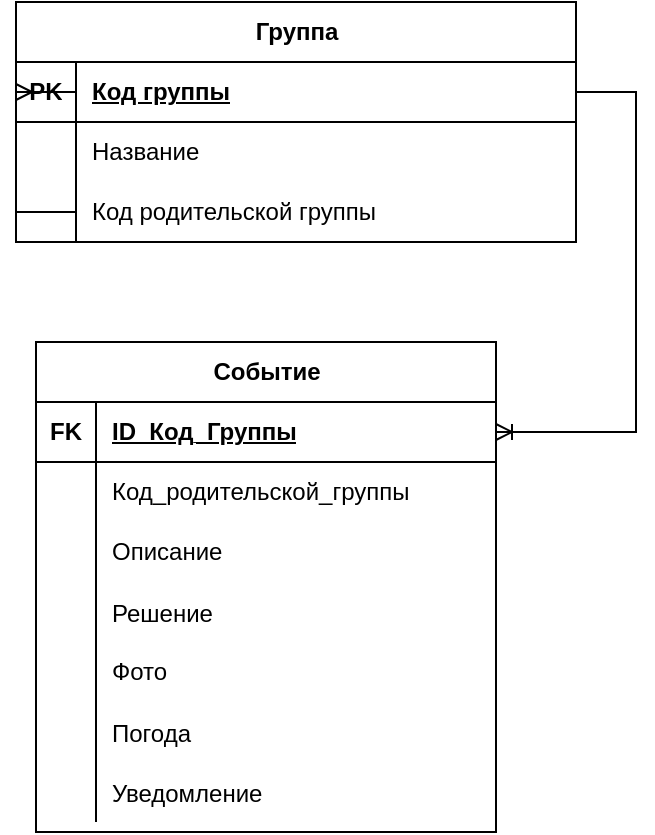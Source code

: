 <mxfile version="21.0.6" type="device"><diagram name="Страница 1" id="Eh1_cdiI2rohkW8CwOxs"><mxGraphModel dx="1105" dy="624" grid="1" gridSize="10" guides="1" tooltips="1" connect="1" arrows="1" fold="1" page="1" pageScale="1" pageWidth="827" pageHeight="1169" math="0" shadow="0"><root><mxCell id="0"/><mxCell id="1" parent="0"/><mxCell id="zoblX1O7UbTa5OEN4hUS-1" value="Группа" style="shape=table;startSize=30;container=1;collapsible=1;childLayout=tableLayout;fixedRows=1;rowLines=0;fontStyle=1;align=center;resizeLast=1;html=1;" vertex="1" parent="1"><mxGeometry x="350" y="40" width="280" height="120" as="geometry"/></mxCell><mxCell id="zoblX1O7UbTa5OEN4hUS-2" value="" style="shape=tableRow;horizontal=0;startSize=0;swimlaneHead=0;swimlaneBody=0;fillColor=none;collapsible=0;dropTarget=0;points=[[0,0.5],[1,0.5]];portConstraint=eastwest;top=0;left=0;right=0;bottom=1;" vertex="1" parent="zoblX1O7UbTa5OEN4hUS-1"><mxGeometry y="30" width="280" height="30" as="geometry"/></mxCell><mxCell id="zoblX1O7UbTa5OEN4hUS-3" value="PK" style="shape=partialRectangle;connectable=0;fillColor=none;top=0;left=0;bottom=0;right=0;fontStyle=1;overflow=hidden;whiteSpace=wrap;html=1;" vertex="1" parent="zoblX1O7UbTa5OEN4hUS-2"><mxGeometry width="30" height="30" as="geometry"><mxRectangle width="30" height="30" as="alternateBounds"/></mxGeometry></mxCell><mxCell id="zoblX1O7UbTa5OEN4hUS-4" value="Код группы" style="shape=partialRectangle;connectable=0;fillColor=none;top=0;left=0;bottom=0;right=0;align=left;spacingLeft=6;fontStyle=5;overflow=hidden;whiteSpace=wrap;html=1;" vertex="1" parent="zoblX1O7UbTa5OEN4hUS-2"><mxGeometry x="30" width="250" height="30" as="geometry"><mxRectangle width="250" height="30" as="alternateBounds"/></mxGeometry></mxCell><mxCell id="zoblX1O7UbTa5OEN4hUS-5" value="" style="shape=tableRow;horizontal=0;startSize=0;swimlaneHead=0;swimlaneBody=0;fillColor=none;collapsible=0;dropTarget=0;points=[[0,0.5],[1,0.5]];portConstraint=eastwest;top=0;left=0;right=0;bottom=0;" vertex="1" parent="zoblX1O7UbTa5OEN4hUS-1"><mxGeometry y="60" width="280" height="30" as="geometry"/></mxCell><mxCell id="zoblX1O7UbTa5OEN4hUS-6" value="" style="shape=partialRectangle;connectable=0;fillColor=none;top=0;left=0;bottom=0;right=0;editable=1;overflow=hidden;whiteSpace=wrap;html=1;" vertex="1" parent="zoblX1O7UbTa5OEN4hUS-5"><mxGeometry width="30" height="30" as="geometry"><mxRectangle width="30" height="30" as="alternateBounds"/></mxGeometry></mxCell><mxCell id="zoblX1O7UbTa5OEN4hUS-7" value="Название" style="shape=partialRectangle;connectable=0;fillColor=none;top=0;left=0;bottom=0;right=0;align=left;spacingLeft=6;overflow=hidden;whiteSpace=wrap;html=1;" vertex="1" parent="zoblX1O7UbTa5OEN4hUS-5"><mxGeometry x="30" width="250" height="30" as="geometry"><mxRectangle width="250" height="30" as="alternateBounds"/></mxGeometry></mxCell><mxCell id="zoblX1O7UbTa5OEN4hUS-8" value="" style="shape=tableRow;horizontal=0;startSize=0;swimlaneHead=0;swimlaneBody=0;fillColor=none;collapsible=0;dropTarget=0;points=[[0,0.5],[1,0.5]];portConstraint=eastwest;top=0;left=0;right=0;bottom=0;" vertex="1" parent="zoblX1O7UbTa5OEN4hUS-1"><mxGeometry y="90" width="280" height="30" as="geometry"/></mxCell><mxCell id="zoblX1O7UbTa5OEN4hUS-9" value="" style="shape=partialRectangle;connectable=0;fillColor=none;top=0;left=0;bottom=0;right=0;editable=1;overflow=hidden;whiteSpace=wrap;html=1;" vertex="1" parent="zoblX1O7UbTa5OEN4hUS-8"><mxGeometry width="30" height="30" as="geometry"><mxRectangle width="30" height="30" as="alternateBounds"/></mxGeometry></mxCell><mxCell id="zoblX1O7UbTa5OEN4hUS-10" value="Код родительской группы" style="shape=partialRectangle;connectable=0;fillColor=none;top=0;left=0;bottom=0;right=0;align=left;spacingLeft=6;overflow=hidden;whiteSpace=wrap;html=1;" vertex="1" parent="zoblX1O7UbTa5OEN4hUS-8"><mxGeometry x="30" width="250" height="30" as="geometry"><mxRectangle width="250" height="30" as="alternateBounds"/></mxGeometry></mxCell><mxCell id="zoblX1O7UbTa5OEN4hUS-46" value="" style="edgeStyle=entityRelationEdgeStyle;fontSize=12;html=1;endArrow=ERoneToMany;rounded=0;entryX=0;entryY=0.5;entryDx=0;entryDy=0;exitX=0;exitY=0.5;exitDx=0;exitDy=0;" edge="1" parent="zoblX1O7UbTa5OEN4hUS-1" source="zoblX1O7UbTa5OEN4hUS-8" target="zoblX1O7UbTa5OEN4hUS-2"><mxGeometry width="100" height="100" relative="1" as="geometry"><mxPoint x="-50" y="100" as="sourcePoint"/><mxPoint x="-100" y="120" as="targetPoint"/></mxGeometry></mxCell><mxCell id="zoblX1O7UbTa5OEN4hUS-15" value="Событие" style="shape=table;startSize=30;container=1;collapsible=1;childLayout=tableLayout;fixedRows=1;rowLines=0;fontStyle=1;align=center;resizeLast=1;html=1;" vertex="1" parent="1"><mxGeometry x="360" y="210" width="230" height="245" as="geometry"/></mxCell><mxCell id="zoblX1O7UbTa5OEN4hUS-16" value="" style="shape=tableRow;horizontal=0;startSize=0;swimlaneHead=0;swimlaneBody=0;fillColor=none;collapsible=0;dropTarget=0;points=[[0,0.5],[1,0.5]];portConstraint=eastwest;top=0;left=0;right=0;bottom=1;" vertex="1" parent="zoblX1O7UbTa5OEN4hUS-15"><mxGeometry y="30" width="230" height="30" as="geometry"/></mxCell><mxCell id="zoblX1O7UbTa5OEN4hUS-17" value="FK" style="shape=partialRectangle;connectable=0;fillColor=none;top=0;left=0;bottom=0;right=0;fontStyle=1;overflow=hidden;whiteSpace=wrap;html=1;" vertex="1" parent="zoblX1O7UbTa5OEN4hUS-16"><mxGeometry width="30" height="30" as="geometry"><mxRectangle width="30" height="30" as="alternateBounds"/></mxGeometry></mxCell><mxCell id="zoblX1O7UbTa5OEN4hUS-18" value="ID_Код_Группы" style="shape=partialRectangle;connectable=0;fillColor=none;top=0;left=0;bottom=0;right=0;align=left;spacingLeft=6;fontStyle=5;overflow=hidden;whiteSpace=wrap;html=1;strokeColor=inherit;" vertex="1" parent="zoblX1O7UbTa5OEN4hUS-16"><mxGeometry x="30" width="200" height="30" as="geometry"><mxRectangle width="200" height="30" as="alternateBounds"/></mxGeometry></mxCell><mxCell id="zoblX1O7UbTa5OEN4hUS-19" value="" style="shape=tableRow;horizontal=0;startSize=0;swimlaneHead=0;swimlaneBody=0;fillColor=none;collapsible=0;dropTarget=0;points=[[0,0.5],[1,0.5]];portConstraint=eastwest;top=0;left=0;right=0;bottom=0;" vertex="1" parent="zoblX1O7UbTa5OEN4hUS-15"><mxGeometry y="60" width="230" height="30" as="geometry"/></mxCell><mxCell id="zoblX1O7UbTa5OEN4hUS-20" value="" style="shape=partialRectangle;connectable=0;fillColor=none;top=0;left=0;bottom=0;right=0;editable=1;overflow=hidden;whiteSpace=wrap;html=1;" vertex="1" parent="zoblX1O7UbTa5OEN4hUS-19"><mxGeometry width="30" height="30" as="geometry"><mxRectangle width="30" height="30" as="alternateBounds"/></mxGeometry></mxCell><mxCell id="zoblX1O7UbTa5OEN4hUS-21" value="Код_родительской_группы" style="shape=partialRectangle;connectable=0;fillColor=none;top=0;left=0;bottom=0;right=0;align=left;spacingLeft=6;overflow=hidden;whiteSpace=wrap;html=1;" vertex="1" parent="zoblX1O7UbTa5OEN4hUS-19"><mxGeometry x="30" width="200" height="30" as="geometry"><mxRectangle width="200" height="30" as="alternateBounds"/></mxGeometry></mxCell><mxCell id="zoblX1O7UbTa5OEN4hUS-22" value="" style="shape=tableRow;horizontal=0;startSize=0;swimlaneHead=0;swimlaneBody=0;fillColor=none;collapsible=0;dropTarget=0;points=[[0,0.5],[1,0.5]];portConstraint=eastwest;top=0;left=0;right=0;bottom=0;" vertex="1" parent="zoblX1O7UbTa5OEN4hUS-15"><mxGeometry y="90" width="230" height="30" as="geometry"/></mxCell><mxCell id="zoblX1O7UbTa5OEN4hUS-23" value="" style="shape=partialRectangle;connectable=0;fillColor=none;top=0;left=0;bottom=0;right=0;editable=1;overflow=hidden;whiteSpace=wrap;html=1;" vertex="1" parent="zoblX1O7UbTa5OEN4hUS-22"><mxGeometry width="30" height="30" as="geometry"><mxRectangle width="30" height="30" as="alternateBounds"/></mxGeometry></mxCell><mxCell id="zoblX1O7UbTa5OEN4hUS-24" value="Описание" style="shape=partialRectangle;connectable=0;fillColor=none;top=0;left=0;bottom=0;right=0;align=left;spacingLeft=6;overflow=hidden;whiteSpace=wrap;html=1;" vertex="1" parent="zoblX1O7UbTa5OEN4hUS-22"><mxGeometry x="30" width="200" height="30" as="geometry"><mxRectangle width="200" height="30" as="alternateBounds"/></mxGeometry></mxCell><mxCell id="zoblX1O7UbTa5OEN4hUS-40" value="" style="shape=tableRow;horizontal=0;startSize=0;swimlaneHead=0;swimlaneBody=0;fillColor=none;collapsible=0;dropTarget=0;points=[[0,0.5],[1,0.5]];portConstraint=eastwest;top=0;left=0;right=0;bottom=0;" vertex="1" parent="zoblX1O7UbTa5OEN4hUS-15"><mxGeometry y="120" width="230" height="30" as="geometry"/></mxCell><mxCell id="zoblX1O7UbTa5OEN4hUS-41" value="" style="shape=partialRectangle;connectable=0;fillColor=none;top=0;left=0;bottom=0;right=0;editable=1;overflow=hidden;" vertex="1" parent="zoblX1O7UbTa5OEN4hUS-40"><mxGeometry width="30" height="30" as="geometry"><mxRectangle width="30" height="30" as="alternateBounds"/></mxGeometry></mxCell><mxCell id="zoblX1O7UbTa5OEN4hUS-42" value="Решение" style="shape=partialRectangle;connectable=0;fillColor=none;top=0;left=0;bottom=0;right=0;align=left;spacingLeft=6;overflow=hidden;" vertex="1" parent="zoblX1O7UbTa5OEN4hUS-40"><mxGeometry x="30" width="200" height="30" as="geometry"><mxRectangle width="200" height="30" as="alternateBounds"/></mxGeometry></mxCell><mxCell id="zoblX1O7UbTa5OEN4hUS-25" value="" style="shape=tableRow;horizontal=0;startSize=0;swimlaneHead=0;swimlaneBody=0;fillColor=none;collapsible=0;dropTarget=0;points=[[0,0.5],[1,0.5]];portConstraint=eastwest;top=0;left=0;right=0;bottom=0;" vertex="1" parent="zoblX1O7UbTa5OEN4hUS-15"><mxGeometry y="150" width="230" height="30" as="geometry"/></mxCell><mxCell id="zoblX1O7UbTa5OEN4hUS-26" value="" style="shape=partialRectangle;connectable=0;fillColor=none;top=0;left=0;bottom=0;right=0;editable=1;overflow=hidden;whiteSpace=wrap;html=1;" vertex="1" parent="zoblX1O7UbTa5OEN4hUS-25"><mxGeometry width="30" height="30" as="geometry"><mxRectangle width="30" height="30" as="alternateBounds"/></mxGeometry></mxCell><mxCell id="zoblX1O7UbTa5OEN4hUS-27" value="Фото" style="shape=partialRectangle;connectable=0;fillColor=none;top=0;left=0;bottom=0;right=0;align=left;spacingLeft=6;overflow=hidden;whiteSpace=wrap;html=1;" vertex="1" parent="zoblX1O7UbTa5OEN4hUS-25"><mxGeometry x="30" width="200" height="30" as="geometry"><mxRectangle width="200" height="30" as="alternateBounds"/></mxGeometry></mxCell><mxCell id="zoblX1O7UbTa5OEN4hUS-34" value="" style="shape=tableRow;horizontal=0;startSize=0;swimlaneHead=0;swimlaneBody=0;fillColor=none;collapsible=0;dropTarget=0;points=[[0,0.5],[1,0.5]];portConstraint=eastwest;top=0;left=0;right=0;bottom=0;" vertex="1" parent="zoblX1O7UbTa5OEN4hUS-15"><mxGeometry y="180" width="230" height="30" as="geometry"/></mxCell><mxCell id="zoblX1O7UbTa5OEN4hUS-35" value="" style="shape=partialRectangle;connectable=0;fillColor=none;top=0;left=0;bottom=0;right=0;editable=1;overflow=hidden;" vertex="1" parent="zoblX1O7UbTa5OEN4hUS-34"><mxGeometry width="30" height="30" as="geometry"><mxRectangle width="30" height="30" as="alternateBounds"/></mxGeometry></mxCell><mxCell id="zoblX1O7UbTa5OEN4hUS-36" value="Погода" style="shape=partialRectangle;connectable=0;fillColor=none;top=0;left=0;bottom=0;right=0;align=left;spacingLeft=6;overflow=hidden;" vertex="1" parent="zoblX1O7UbTa5OEN4hUS-34"><mxGeometry x="30" width="200" height="30" as="geometry"><mxRectangle width="200" height="30" as="alternateBounds"/></mxGeometry></mxCell><mxCell id="zoblX1O7UbTa5OEN4hUS-37" value="" style="shape=tableRow;horizontal=0;startSize=0;swimlaneHead=0;swimlaneBody=0;fillColor=none;collapsible=0;dropTarget=0;points=[[0,0.5],[1,0.5]];portConstraint=eastwest;top=0;left=0;right=0;bottom=0;" vertex="1" parent="zoblX1O7UbTa5OEN4hUS-15"><mxGeometry y="210" width="230" height="30" as="geometry"/></mxCell><mxCell id="zoblX1O7UbTa5OEN4hUS-38" value="" style="shape=partialRectangle;connectable=0;fillColor=none;top=0;left=0;bottom=0;right=0;editable=1;overflow=hidden;" vertex="1" parent="zoblX1O7UbTa5OEN4hUS-37"><mxGeometry width="30" height="30" as="geometry"><mxRectangle width="30" height="30" as="alternateBounds"/></mxGeometry></mxCell><mxCell id="zoblX1O7UbTa5OEN4hUS-39" value="Уведомление" style="shape=partialRectangle;connectable=0;fillColor=none;top=0;left=0;bottom=0;right=0;align=left;spacingLeft=6;overflow=hidden;" vertex="1" parent="zoblX1O7UbTa5OEN4hUS-37"><mxGeometry x="30" width="200" height="30" as="geometry"><mxRectangle width="200" height="30" as="alternateBounds"/></mxGeometry></mxCell><mxCell id="zoblX1O7UbTa5OEN4hUS-44" value="" style="edgeStyle=entityRelationEdgeStyle;fontSize=12;html=1;endArrow=ERoneToMany;rounded=0;" edge="1" parent="1" source="zoblX1O7UbTa5OEN4hUS-2" target="zoblX1O7UbTa5OEN4hUS-16"><mxGeometry width="100" height="100" relative="1" as="geometry"><mxPoint x="230" y="460" as="sourcePoint"/><mxPoint x="610" y="385" as="targetPoint"/></mxGeometry></mxCell></root></mxGraphModel></diagram></mxfile>